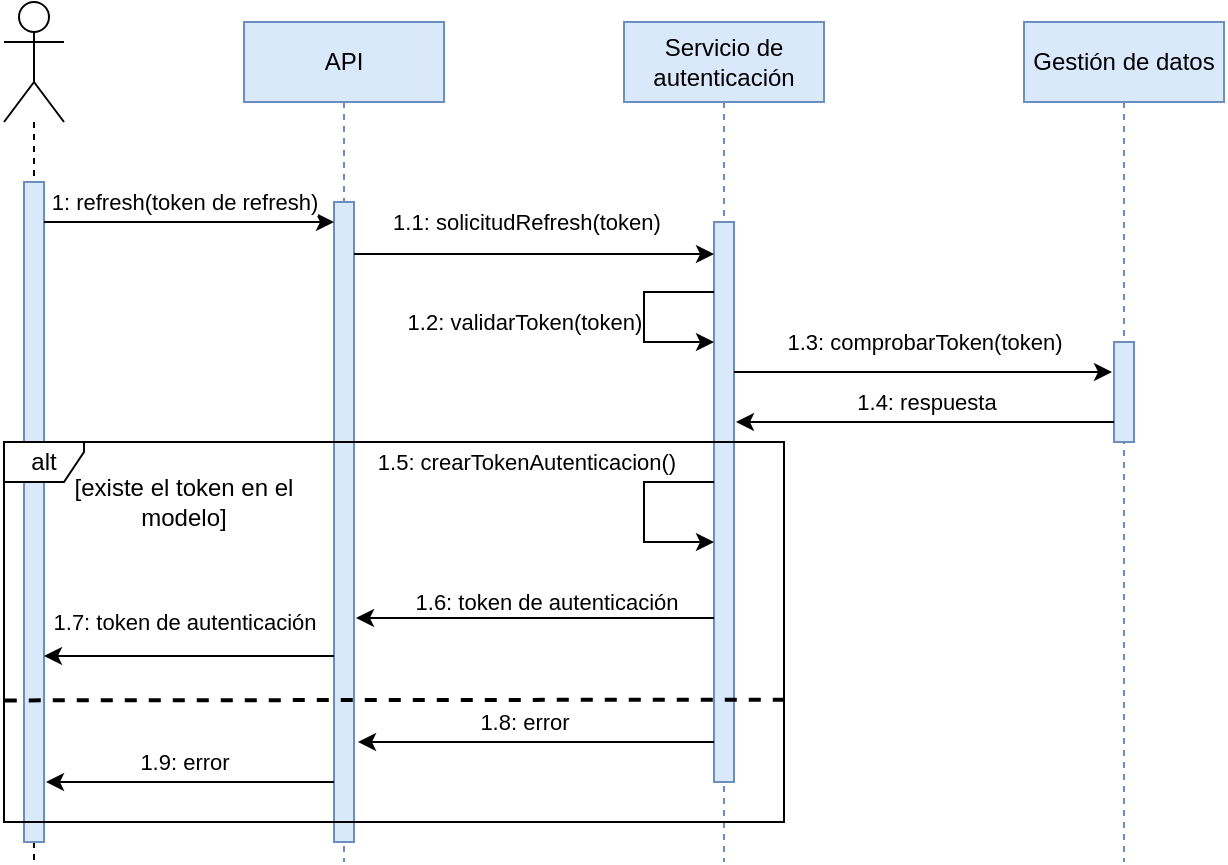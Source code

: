 <mxfile>
    <diagram id="TQFV_ZYHpwarfMyc25AP" name="Page-1">
        <mxGraphModel dx="1181" dy="860" grid="1" gridSize="10" guides="1" tooltips="1" connect="1" arrows="1" fold="1" page="1" pageScale="1" pageWidth="827" pageHeight="1169" math="0" shadow="0">
            <root>
                <mxCell id="0"/>
                <mxCell id="1" parent="0"/>
                <mxCell id="YmfHAs4OdKaFVAlsUWCm-1" value="" style="shape=umlLifeline;participant=umlActor;perimeter=lifelinePerimeter;whiteSpace=wrap;html=1;container=1;collapsible=0;recursiveResize=0;verticalAlign=top;spacingTop=36;outlineConnect=0;size=60;" parent="1" vertex="1">
                    <mxGeometry x="130" y="150" width="30" height="430" as="geometry"/>
                </mxCell>
                <mxCell id="YmfHAs4OdKaFVAlsUWCm-5" value="" style="html=1;points=[];perimeter=orthogonalPerimeter;fillColor=#dae8fc;strokeColor=#6c8ebf;" parent="YmfHAs4OdKaFVAlsUWCm-1" vertex="1">
                    <mxGeometry x="10" y="90" width="10" height="330" as="geometry"/>
                </mxCell>
                <mxCell id="YmfHAs4OdKaFVAlsUWCm-2" value="API" style="shape=umlLifeline;perimeter=lifelinePerimeter;whiteSpace=wrap;html=1;container=1;collapsible=0;recursiveResize=0;outlineConnect=0;fillColor=#dae8fc;strokeColor=#6c8ebf;" parent="1" vertex="1">
                    <mxGeometry x="250" y="160" width="100" height="420" as="geometry"/>
                </mxCell>
                <mxCell id="YmfHAs4OdKaFVAlsUWCm-6" value="" style="html=1;points=[];perimeter=orthogonalPerimeter;fillColor=#dae8fc;strokeColor=#6c8ebf;" parent="YmfHAs4OdKaFVAlsUWCm-2" vertex="1">
                    <mxGeometry x="45" y="90" width="10" height="320" as="geometry"/>
                </mxCell>
                <mxCell id="YmfHAs4OdKaFVAlsUWCm-3" value="&lt;div&gt;Servicio de autenticación&lt;/div&gt;" style="shape=umlLifeline;perimeter=lifelinePerimeter;whiteSpace=wrap;html=1;container=1;collapsible=0;recursiveResize=0;outlineConnect=0;fillColor=#dae8fc;strokeColor=#6c8ebf;" parent="1" vertex="1">
                    <mxGeometry x="440" y="160" width="100" height="420" as="geometry"/>
                </mxCell>
                <mxCell id="YmfHAs4OdKaFVAlsUWCm-8" value="" style="html=1;points=[];perimeter=orthogonalPerimeter;fillColor=#dae8fc;strokeColor=#6c8ebf;" parent="YmfHAs4OdKaFVAlsUWCm-3" vertex="1">
                    <mxGeometry x="45" y="100" width="10" height="280" as="geometry"/>
                </mxCell>
                <mxCell id="YmfHAs4OdKaFVAlsUWCm-12" style="edgeStyle=orthogonalEdgeStyle;rounded=0;orthogonalLoop=1;jettySize=auto;html=1;" parent="YmfHAs4OdKaFVAlsUWCm-3" edge="1">
                    <mxGeometry relative="1" as="geometry">
                        <mxPoint x="45" y="135" as="sourcePoint"/>
                        <mxPoint x="45" y="160" as="targetPoint"/>
                        <Array as="points">
                            <mxPoint x="10" y="135"/>
                            <mxPoint x="10" y="160"/>
                            <mxPoint x="45" y="160"/>
                        </Array>
                    </mxGeometry>
                </mxCell>
                <mxCell id="YmfHAs4OdKaFVAlsUWCm-23" value="1.2: validarToken(token)" style="edgeLabel;html=1;align=center;verticalAlign=middle;resizable=0;points=[];" parent="YmfHAs4OdKaFVAlsUWCm-12" vertex="1" connectable="0">
                    <mxGeometry x="-0.203" y="1" relative="1" as="geometry">
                        <mxPoint x="-61" y="12" as="offset"/>
                    </mxGeometry>
                </mxCell>
                <mxCell id="YmfHAs4OdKaFVAlsUWCm-18" style="edgeStyle=orthogonalEdgeStyle;rounded=0;orthogonalLoop=1;jettySize=auto;html=1;" parent="YmfHAs4OdKaFVAlsUWCm-3" edge="1">
                    <mxGeometry relative="1" as="geometry">
                        <mxPoint x="45" y="230" as="sourcePoint"/>
                        <mxPoint x="45" y="260" as="targetPoint"/>
                        <Array as="points">
                            <mxPoint x="45" y="230"/>
                            <mxPoint x="10" y="230"/>
                            <mxPoint x="10" y="260"/>
                            <mxPoint x="45" y="260"/>
                        </Array>
                    </mxGeometry>
                </mxCell>
                <mxCell id="YmfHAs4OdKaFVAlsUWCm-26" value="1.5: crearTokenAutenticacion()" style="edgeLabel;html=1;align=center;verticalAlign=middle;resizable=0;points=[];" parent="YmfHAs4OdKaFVAlsUWCm-18" vertex="1" connectable="0">
                    <mxGeometry x="-0.369" y="1" relative="1" as="geometry">
                        <mxPoint x="-63" y="-11" as="offset"/>
                    </mxGeometry>
                </mxCell>
                <mxCell id="YmfHAs4OdKaFVAlsUWCm-4" value="Gestión de datos" style="shape=umlLifeline;perimeter=lifelinePerimeter;whiteSpace=wrap;html=1;container=1;collapsible=0;recursiveResize=0;outlineConnect=0;fillColor=#dae8fc;strokeColor=#6c8ebf;" parent="1" vertex="1">
                    <mxGeometry x="640" y="160" width="100" height="420" as="geometry"/>
                </mxCell>
                <mxCell id="YmfHAs4OdKaFVAlsUWCm-11" value="" style="html=1;points=[];perimeter=orthogonalPerimeter;fillColor=#dae8fc;strokeColor=#6c8ebf;" parent="YmfHAs4OdKaFVAlsUWCm-4" vertex="1">
                    <mxGeometry x="45" y="160" width="10" height="50" as="geometry"/>
                </mxCell>
                <mxCell id="YmfHAs4OdKaFVAlsUWCm-7" style="edgeStyle=orthogonalEdgeStyle;rounded=0;orthogonalLoop=1;jettySize=auto;html=1;" parent="1" source="YmfHAs4OdKaFVAlsUWCm-5" edge="1">
                    <mxGeometry relative="1" as="geometry">
                        <mxPoint x="295" y="260" as="targetPoint"/>
                        <Array as="points">
                            <mxPoint x="295" y="260"/>
                        </Array>
                    </mxGeometry>
                </mxCell>
                <mxCell id="YmfHAs4OdKaFVAlsUWCm-21" value="1: refresh(token de refresh)" style="edgeLabel;html=1;align=center;verticalAlign=middle;resizable=0;points=[];" parent="YmfHAs4OdKaFVAlsUWCm-7" vertex="1" connectable="0">
                    <mxGeometry x="0.237" y="-2" relative="1" as="geometry">
                        <mxPoint x="-20" y="-12" as="offset"/>
                    </mxGeometry>
                </mxCell>
                <mxCell id="YmfHAs4OdKaFVAlsUWCm-9" style="edgeStyle=orthogonalEdgeStyle;rounded=0;orthogonalLoop=1;jettySize=auto;html=1;" parent="1" source="YmfHAs4OdKaFVAlsUWCm-6" edge="1">
                    <mxGeometry relative="1" as="geometry">
                        <mxPoint x="485" y="276" as="targetPoint"/>
                        <Array as="points">
                            <mxPoint x="380" y="276"/>
                            <mxPoint x="380" y="276"/>
                        </Array>
                    </mxGeometry>
                </mxCell>
                <mxCell id="YmfHAs4OdKaFVAlsUWCm-22" value="1.1: solicitudRefresh(token)" style="edgeLabel;html=1;align=center;verticalAlign=middle;resizable=0;points=[];" parent="YmfHAs4OdKaFVAlsUWCm-9" vertex="1" connectable="0">
                    <mxGeometry x="-0.316" y="-3" relative="1" as="geometry">
                        <mxPoint x="24" y="-19" as="offset"/>
                    </mxGeometry>
                </mxCell>
                <mxCell id="YmfHAs4OdKaFVAlsUWCm-14" style="edgeStyle=orthogonalEdgeStyle;rounded=0;orthogonalLoop=1;jettySize=auto;html=1;" parent="1" source="YmfHAs4OdKaFVAlsUWCm-8" edge="1">
                    <mxGeometry relative="1" as="geometry">
                        <mxPoint x="684" y="335" as="targetPoint"/>
                        <Array as="points">
                            <mxPoint x="684" y="335"/>
                        </Array>
                    </mxGeometry>
                </mxCell>
                <mxCell id="YmfHAs4OdKaFVAlsUWCm-24" value="1.3: comprobarToken(token)" style="edgeLabel;html=1;align=center;verticalAlign=middle;resizable=0;points=[];" parent="YmfHAs4OdKaFVAlsUWCm-14" vertex="1" connectable="0">
                    <mxGeometry x="-0.783" y="-2" relative="1" as="geometry">
                        <mxPoint x="74" y="-17" as="offset"/>
                    </mxGeometry>
                </mxCell>
                <mxCell id="YmfHAs4OdKaFVAlsUWCm-15" style="edgeStyle=orthogonalEdgeStyle;rounded=0;orthogonalLoop=1;jettySize=auto;html=1;" parent="1" source="YmfHAs4OdKaFVAlsUWCm-11" edge="1">
                    <mxGeometry relative="1" as="geometry">
                        <mxPoint x="496" y="360" as="targetPoint"/>
                        <Array as="points">
                            <mxPoint x="496" y="360"/>
                        </Array>
                    </mxGeometry>
                </mxCell>
                <mxCell id="YmfHAs4OdKaFVAlsUWCm-25" value="1.4: respuesta" style="edgeLabel;html=1;align=center;verticalAlign=middle;resizable=0;points=[];" parent="YmfHAs4OdKaFVAlsUWCm-15" vertex="1" connectable="0">
                    <mxGeometry x="0.224" y="-2" relative="1" as="geometry">
                        <mxPoint x="21" y="-8" as="offset"/>
                    </mxGeometry>
                </mxCell>
                <mxCell id="YmfHAs4OdKaFVAlsUWCm-19" style="edgeStyle=orthogonalEdgeStyle;rounded=0;orthogonalLoop=1;jettySize=auto;html=1;" parent="1" edge="1">
                    <mxGeometry relative="1" as="geometry">
                        <mxPoint x="485" y="458" as="sourcePoint"/>
                        <mxPoint x="306" y="458" as="targetPoint"/>
                        <Array as="points">
                            <mxPoint x="306" y="458"/>
                        </Array>
                    </mxGeometry>
                </mxCell>
                <mxCell id="YmfHAs4OdKaFVAlsUWCm-27" value="1.6: token de autenticación" style="edgeLabel;html=1;align=center;verticalAlign=middle;resizable=0;points=[];" parent="YmfHAs4OdKaFVAlsUWCm-19" vertex="1" connectable="0">
                    <mxGeometry x="-0.378" y="3" relative="1" as="geometry">
                        <mxPoint x="-29" y="-11" as="offset"/>
                    </mxGeometry>
                </mxCell>
                <mxCell id="YmfHAs4OdKaFVAlsUWCm-20" style="edgeStyle=orthogonalEdgeStyle;rounded=0;orthogonalLoop=1;jettySize=auto;html=1;" parent="1" source="YmfHAs4OdKaFVAlsUWCm-6" edge="1">
                    <mxGeometry relative="1" as="geometry">
                        <mxPoint x="150" y="477" as="targetPoint"/>
                        <Array as="points">
                            <mxPoint x="260" y="477"/>
                            <mxPoint x="260" y="477"/>
                        </Array>
                    </mxGeometry>
                </mxCell>
                <mxCell id="YmfHAs4OdKaFVAlsUWCm-28" value="1.7: token de autenticación" style="edgeLabel;html=1;align=center;verticalAlign=middle;resizable=0;points=[];" parent="YmfHAs4OdKaFVAlsUWCm-20" vertex="1" connectable="0">
                    <mxGeometry x="-0.142" relative="1" as="geometry">
                        <mxPoint x="-13" y="-17" as="offset"/>
                    </mxGeometry>
                </mxCell>
                <mxCell id="YmfHAs4OdKaFVAlsUWCm-29" style="edgeStyle=orthogonalEdgeStyle;rounded=0;orthogonalLoop=1;jettySize=auto;html=1;" parent="1" source="YmfHAs4OdKaFVAlsUWCm-8" edge="1">
                    <mxGeometry relative="1" as="geometry">
                        <mxPoint x="307" y="520" as="targetPoint"/>
                        <Array as="points">
                            <mxPoint x="307" y="520"/>
                        </Array>
                    </mxGeometry>
                </mxCell>
                <mxCell id="YmfHAs4OdKaFVAlsUWCm-30" value="1.8: error" style="edgeLabel;html=1;align=center;verticalAlign=middle;resizable=0;points=[];" parent="YmfHAs4OdKaFVAlsUWCm-29" vertex="1" connectable="0">
                    <mxGeometry x="0.346" y="1" relative="1" as="geometry">
                        <mxPoint x="25" y="-11" as="offset"/>
                    </mxGeometry>
                </mxCell>
                <mxCell id="YmfHAs4OdKaFVAlsUWCm-31" style="edgeStyle=orthogonalEdgeStyle;rounded=0;orthogonalLoop=1;jettySize=auto;html=1;" parent="1" source="YmfHAs4OdKaFVAlsUWCm-6" edge="1">
                    <mxGeometry relative="1" as="geometry">
                        <mxPoint x="151" y="540" as="targetPoint"/>
                        <Array as="points">
                            <mxPoint x="151" y="540"/>
                        </Array>
                    </mxGeometry>
                </mxCell>
                <mxCell id="YmfHAs4OdKaFVAlsUWCm-32" value="1.9: error" style="edgeLabel;html=1;align=center;verticalAlign=middle;resizable=0;points=[];" parent="YmfHAs4OdKaFVAlsUWCm-31" vertex="1" connectable="0">
                    <mxGeometry x="-0.239" y="-1" relative="1" as="geometry">
                        <mxPoint x="-20" y="-9" as="offset"/>
                    </mxGeometry>
                </mxCell>
                <mxCell id="YmfHAs4OdKaFVAlsUWCm-33" value="&lt;div&gt;alt&lt;/div&gt;" style="shape=umlFrame;whiteSpace=wrap;html=1;width=40;height=20;" parent="1" vertex="1">
                    <mxGeometry x="130" y="370" width="390" height="190" as="geometry"/>
                </mxCell>
                <mxCell id="YmfHAs4OdKaFVAlsUWCm-35" value="" style="endArrow=none;dashed=1;html=1;entryX=-0.001;entryY=0.68;entryDx=0;entryDy=0;entryPerimeter=0;exitX=1.001;exitY=0.678;exitDx=0;exitDy=0;exitPerimeter=0;strokeWidth=2;" parent="1" source="YmfHAs4OdKaFVAlsUWCm-33" target="YmfHAs4OdKaFVAlsUWCm-33" edge="1">
                    <mxGeometry width="50" height="50" relative="1" as="geometry">
                        <mxPoint x="50" y="510" as="sourcePoint"/>
                        <mxPoint x="168" y="620" as="targetPoint"/>
                    </mxGeometry>
                </mxCell>
                <mxCell id="YmfHAs4OdKaFVAlsUWCm-36" value="[existe el token en el modelo]" style="text;html=1;strokeColor=none;fillColor=none;align=center;verticalAlign=middle;whiteSpace=wrap;rounded=0;" parent="1" vertex="1">
                    <mxGeometry x="150" y="390" width="140" height="20" as="geometry"/>
                </mxCell>
            </root>
        </mxGraphModel>
    </diagram>
</mxfile>